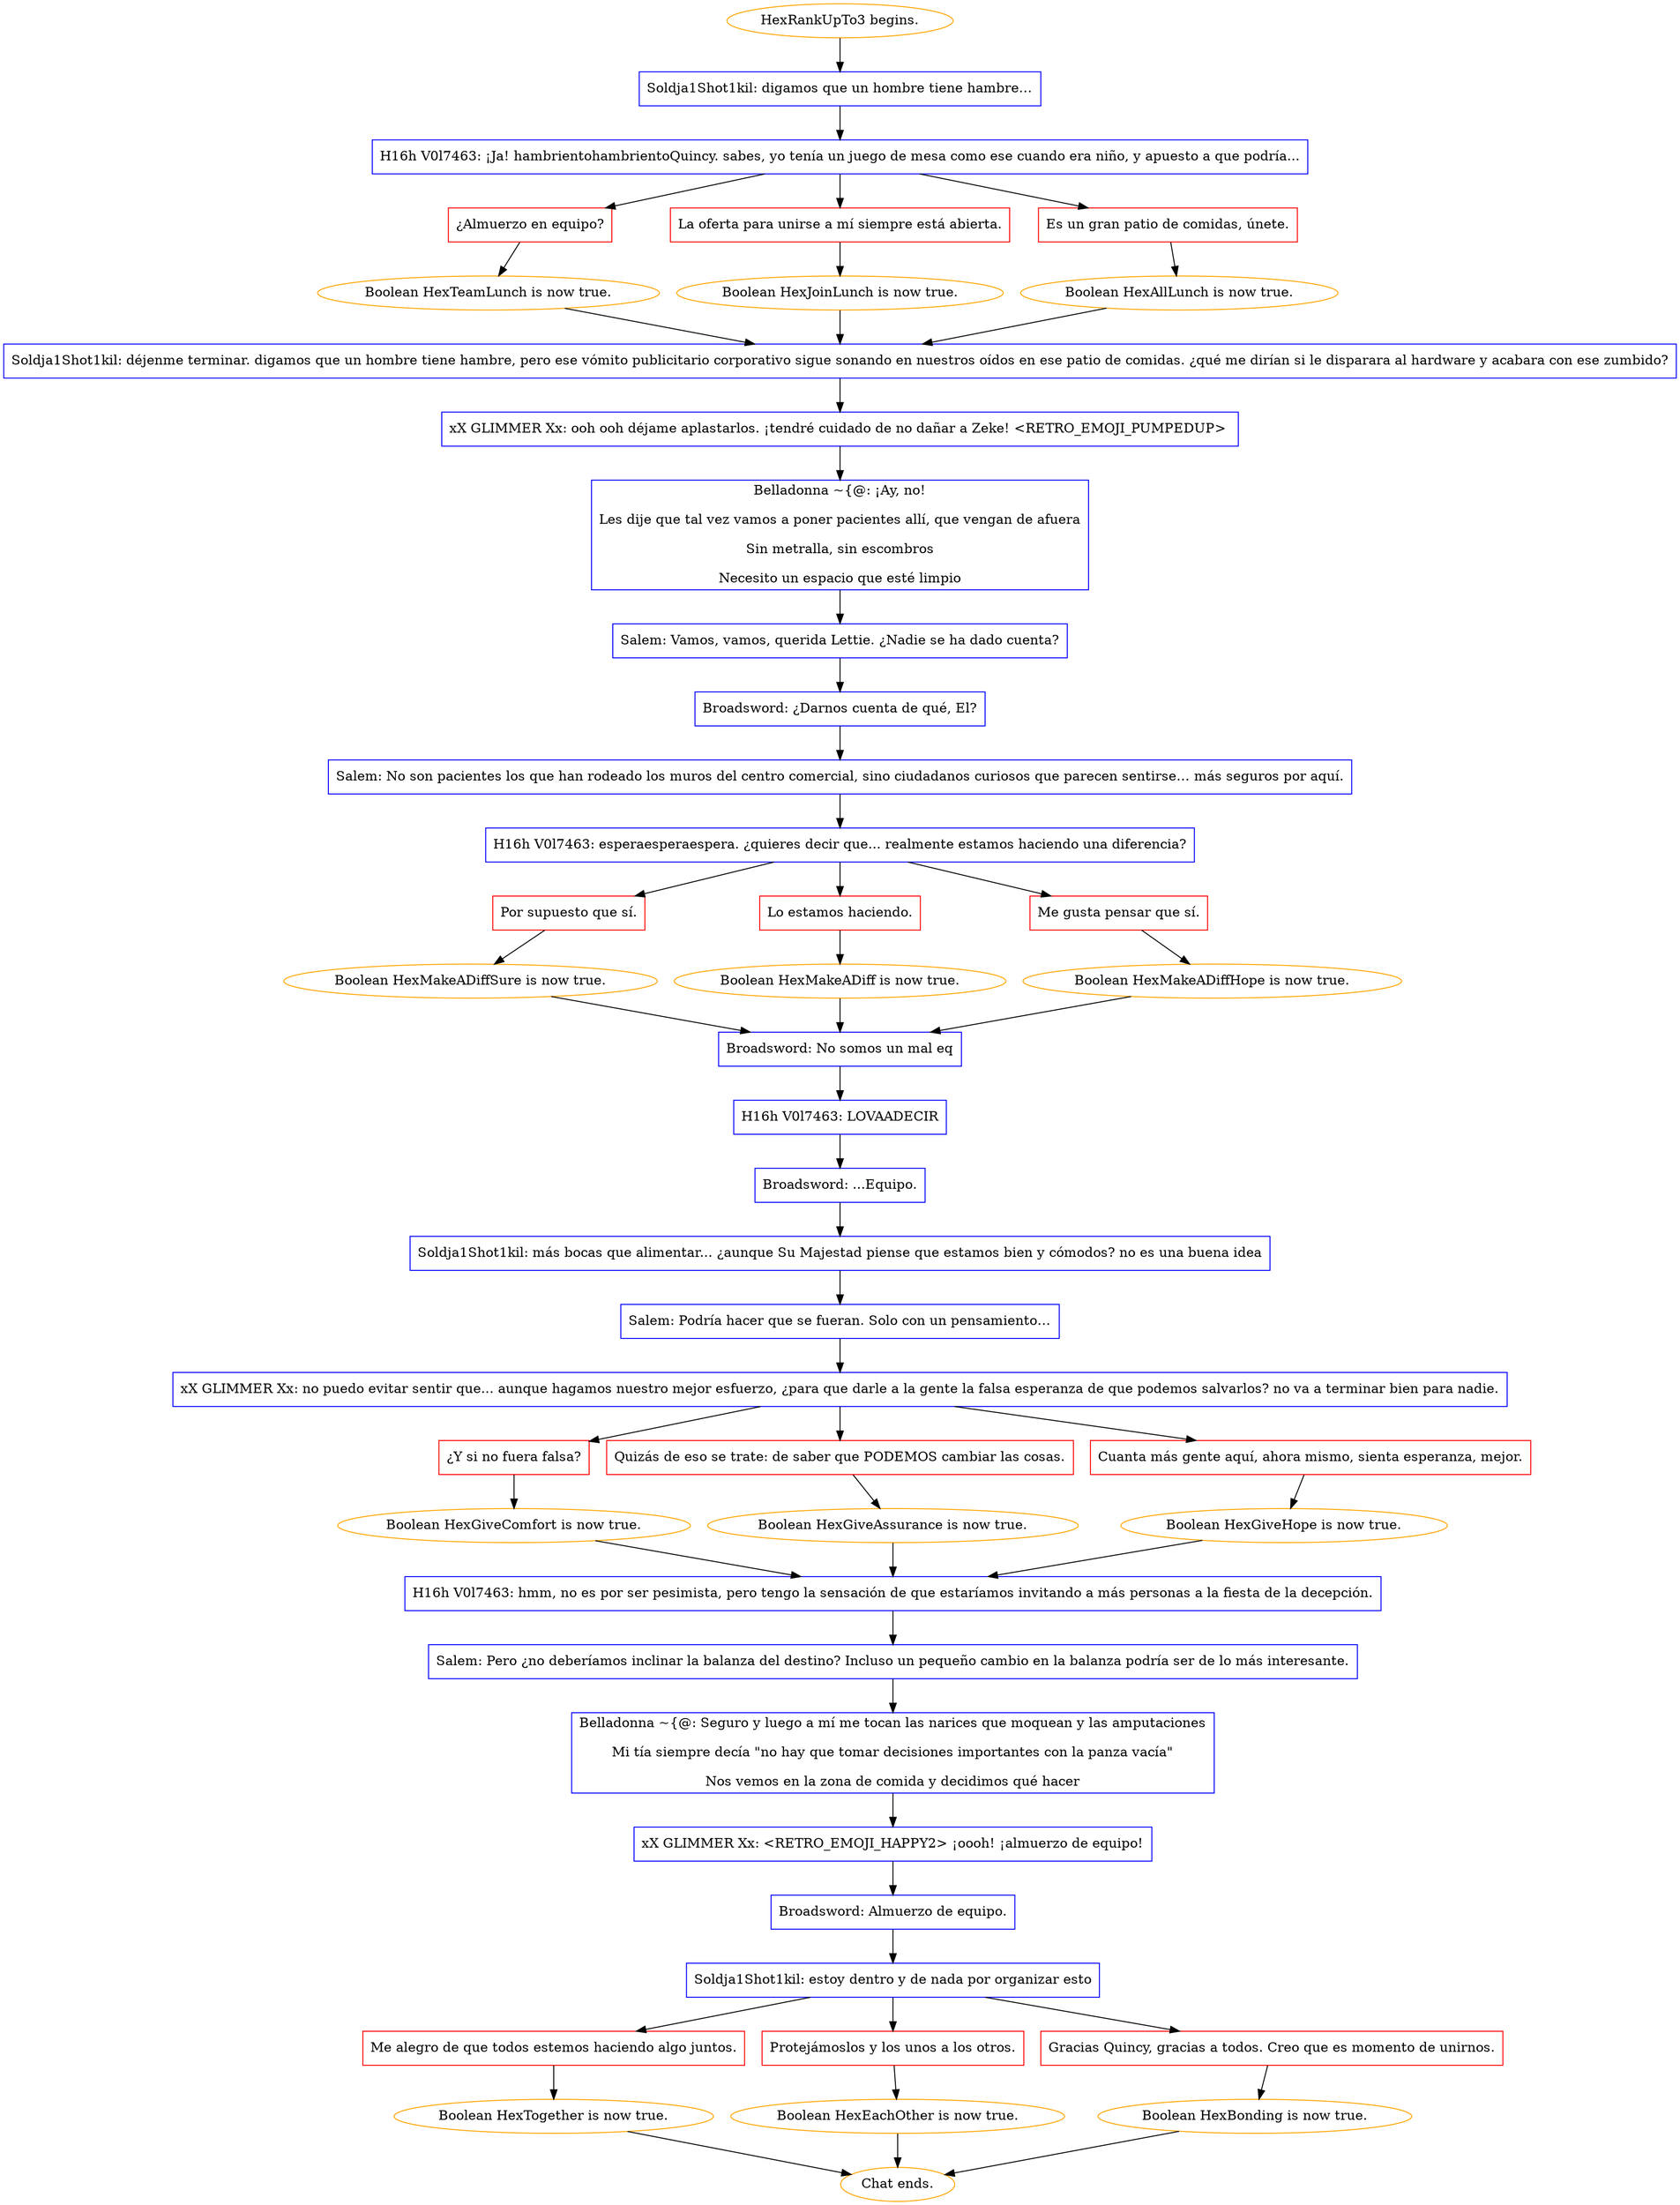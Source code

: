 digraph {
	"HexRankUpTo3 begins." [color=orange];
		"HexRankUpTo3 begins." -> j266391568;
	j266391568 [label="Soldja1Shot1kil: digamos que un hombre tiene hambre…",shape=box,color=blue];
		j266391568 -> j1392515235;
	j1392515235 [label="H16h V0l7463: ¡Ja! hambrientohambrientoQuincy. sabes, yo tenía un juego de mesa como ese cuando era niño, y apuesto a que podría...",shape=box,color=blue];
		j1392515235 -> j577229310;
		j1392515235 -> j1042445591;
		j1392515235 -> j664654379;
	j577229310 [label="¿Almuerzo en equipo?",shape=box,color=red];
		j577229310 -> j2431350319;
	j1042445591 [label="La oferta para unirse a mí siempre está abierta.",shape=box,color=red];
		j1042445591 -> j4196708612;
	j664654379 [label="Es un gran patio de comidas, únete.",shape=box,color=red];
		j664654379 -> j3291192362;
	j2431350319 [label="Boolean HexTeamLunch is now true.",color=orange];
		j2431350319 -> j3511161367;
	j4196708612 [label="Boolean HexJoinLunch is now true.",color=orange];
		j4196708612 -> j3511161367;
	j3291192362 [label="Boolean HexAllLunch is now true.",color=orange];
		j3291192362 -> j3511161367;
	j3511161367 [label="Soldja1Shot1kil: déjenme terminar. digamos que un hombre tiene hambre, pero ese vómito publicitario corporativo sigue sonando en nuestros oídos en ese patio de comidas. ¿qué me dirían si le disparara al hardware y acabara con ese zumbido?",shape=box,color=blue];
		j3511161367 -> j191533612;
	j191533612 [label="xX GLIMMER Xx: ooh ooh déjame aplastarlos. ¡tendré cuidado de no dañar a Zeke! <RETRO_EMOJI_PUMPEDUP> ",shape=box,color=blue];
		j191533612 -> j2045539086;
	j2045539086 [label="Belladonna ~{@: ¡Ay, no!
Les dije que tal vez vamos a poner pacientes allí, que vengan de afuera
Sin metralla, sin escombros
Necesito un espacio que esté limpio",shape=box,color=blue];
		j2045539086 -> j2399374202;
	j2399374202 [label="Salem: Vamos, vamos, querida Lettie. ¿Nadie se ha dado cuenta?",shape=box,color=blue];
		j2399374202 -> j3884058010;
	j3884058010 [label="Broadsword: ¿Darnos cuenta de qué, El?",shape=box,color=blue];
		j3884058010 -> j1609366268;
	j1609366268 [label="Salem: No son pacientes los que han rodeado los muros del centro comercial, sino ciudadanos curiosos que parecen sentirse… más seguros por aquí.",shape=box,color=blue];
		j1609366268 -> j3016963090;
	j3016963090 [label="H16h V0l7463: esperaesperaespera. ¿quieres decir que... realmente estamos haciendo una diferencia?",shape=box,color=blue];
		j3016963090 -> j2679871763;
		j3016963090 -> j1807364455;
		j3016963090 -> j2517540222;
	j2679871763 [label="Por supuesto que sí.",shape=box,color=red];
		j2679871763 -> j4002681607;
	j1807364455 [label="Lo estamos haciendo.",shape=box,color=red];
		j1807364455 -> j926648324;
	j2517540222 [label="Me gusta pensar que sí.",shape=box,color=red];
		j2517540222 -> j554303475;
	j4002681607 [label="Boolean HexMakeADiffSure is now true.",color=orange];
		j4002681607 -> j3494016157;
	j926648324 [label="Boolean HexMakeADiff is now true.",color=orange];
		j926648324 -> j3494016157;
	j554303475 [label="Boolean HexMakeADiffHope is now true.",color=orange];
		j554303475 -> j3494016157;
	j3494016157 [label="Broadsword: No somos un mal eq",shape=box,color=blue];
		j3494016157 -> j2864599011;
	j2864599011 [label="H16h V0l7463: LOVAADECIR",shape=box,color=blue];
		j2864599011 -> j3502677678;
	j3502677678 [label="Broadsword: ...Equipo.",shape=box,color=blue];
		j3502677678 -> j1068600100;
	j1068600100 [label="Soldja1Shot1kil: más bocas que alimentar... ¿aunque Su Majestad piense que estamos bien y cómodos? no es una buena idea",shape=box,color=blue];
		j1068600100 -> j916330054;
	j916330054 [label="Salem: Podría hacer que se fueran. Solo con un pensamiento…",shape=box,color=blue];
		j916330054 -> j3993988103;
	j3993988103 [label="xX GLIMMER Xx: no puedo evitar sentir que... aunque hagamos nuestro mejor esfuerzo, ¿para que darle a la gente la falsa esperanza de que podemos salvarlos? no va a terminar bien para nadie.",shape=box,color=blue];
		j3993988103 -> j3673493795;
		j3993988103 -> j4143430712;
		j3993988103 -> j2069432840;
	j3673493795 [label="¿Y si no fuera falsa?",shape=box,color=red];
		j3673493795 -> j3497214150;
	j4143430712 [label="Quizás de eso se trate: de saber que PODEMOS cambiar las cosas.",shape=box,color=red];
		j4143430712 -> j489392384;
	j2069432840 [label="Cuanta más gente aquí, ahora mismo, sienta esperanza, mejor.",shape=box,color=red];
		j2069432840 -> j402329257;
	j3497214150 [label="Boolean HexGiveComfort is now true.",color=orange];
		j3497214150 -> j3325548014;
	j489392384 [label="Boolean HexGiveAssurance is now true.",color=orange];
		j489392384 -> j3325548014;
	j402329257 [label="Boolean HexGiveHope is now true.",color=orange];
		j402329257 -> j3325548014;
	j3325548014 [label="H16h V0l7463: hmm, no es por ser pesimista, pero tengo la sensación de que estaríamos invitando a más personas a la fiesta de la decepción.",shape=box,color=blue];
		j3325548014 -> j4096723622;
	j4096723622 [label="Salem: Pero ¿no deberíamos inclinar la balanza del destino? Incluso un pequeño cambio en la balanza podría ser de lo más interesante.",shape=box,color=blue];
		j4096723622 -> j2708363480;
	j2708363480 [label="Belladonna ~{@: Seguro y luego a mí me tocan las narices que moquean y las amputaciones
Mi tía siempre decía \"no hay que tomar decisiones importantes con la panza vacía\"
Nos vemos en la zona de comida y decidimos qué hacer",shape=box,color=blue];
		j2708363480 -> j42389258;
	j42389258 [label="xX GLIMMER Xx: <RETRO_EMOJI_HAPPY2> ¡oooh! ¡almuerzo de equipo!",shape=box,color=blue];
		j42389258 -> j4061046067;
	j4061046067 [label="Broadsword: Almuerzo de equipo.",shape=box,color=blue];
		j4061046067 -> j1059799833;
	j1059799833 [label="Soldja1Shot1kil: estoy dentro y de nada por organizar esto",shape=box,color=blue];
		j1059799833 -> j4223991652;
		j1059799833 -> j64734067;
		j1059799833 -> j1474304852;
	j4223991652 [label="Me alegro de que todos estemos haciendo algo juntos.",shape=box,color=red];
		j4223991652 -> j2358702547;
	j64734067 [label="Protejámoslos y los unos a los otros.",shape=box,color=red];
		j64734067 -> j2321050970;
	j1474304852 [label="Gracias Quincy, gracias a todos. Creo que es momento de unirnos.",shape=box,color=red];
		j1474304852 -> j873465822;
	j2358702547 [label="Boolean HexTogether is now true.",color=orange];
		j2358702547 -> "Chat ends.";
	j2321050970 [label="Boolean HexEachOther is now true.",color=orange];
		j2321050970 -> "Chat ends.";
	j873465822 [label="Boolean HexBonding is now true.",color=orange];
		j873465822 -> "Chat ends.";
	"Chat ends." [color=orange];
}